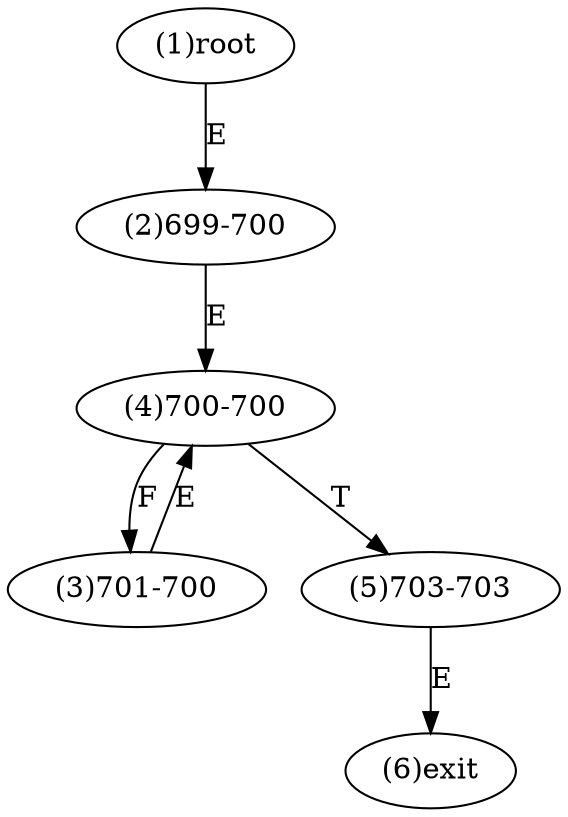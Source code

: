digraph "" { 
1[ label="(1)root"];
2[ label="(2)699-700"];
3[ label="(3)701-700"];
4[ label="(4)700-700"];
5[ label="(5)703-703"];
6[ label="(6)exit"];
1->2[ label="E"];
2->4[ label="E"];
3->4[ label="E"];
4->3[ label="F"];
4->5[ label="T"];
5->6[ label="E"];
}